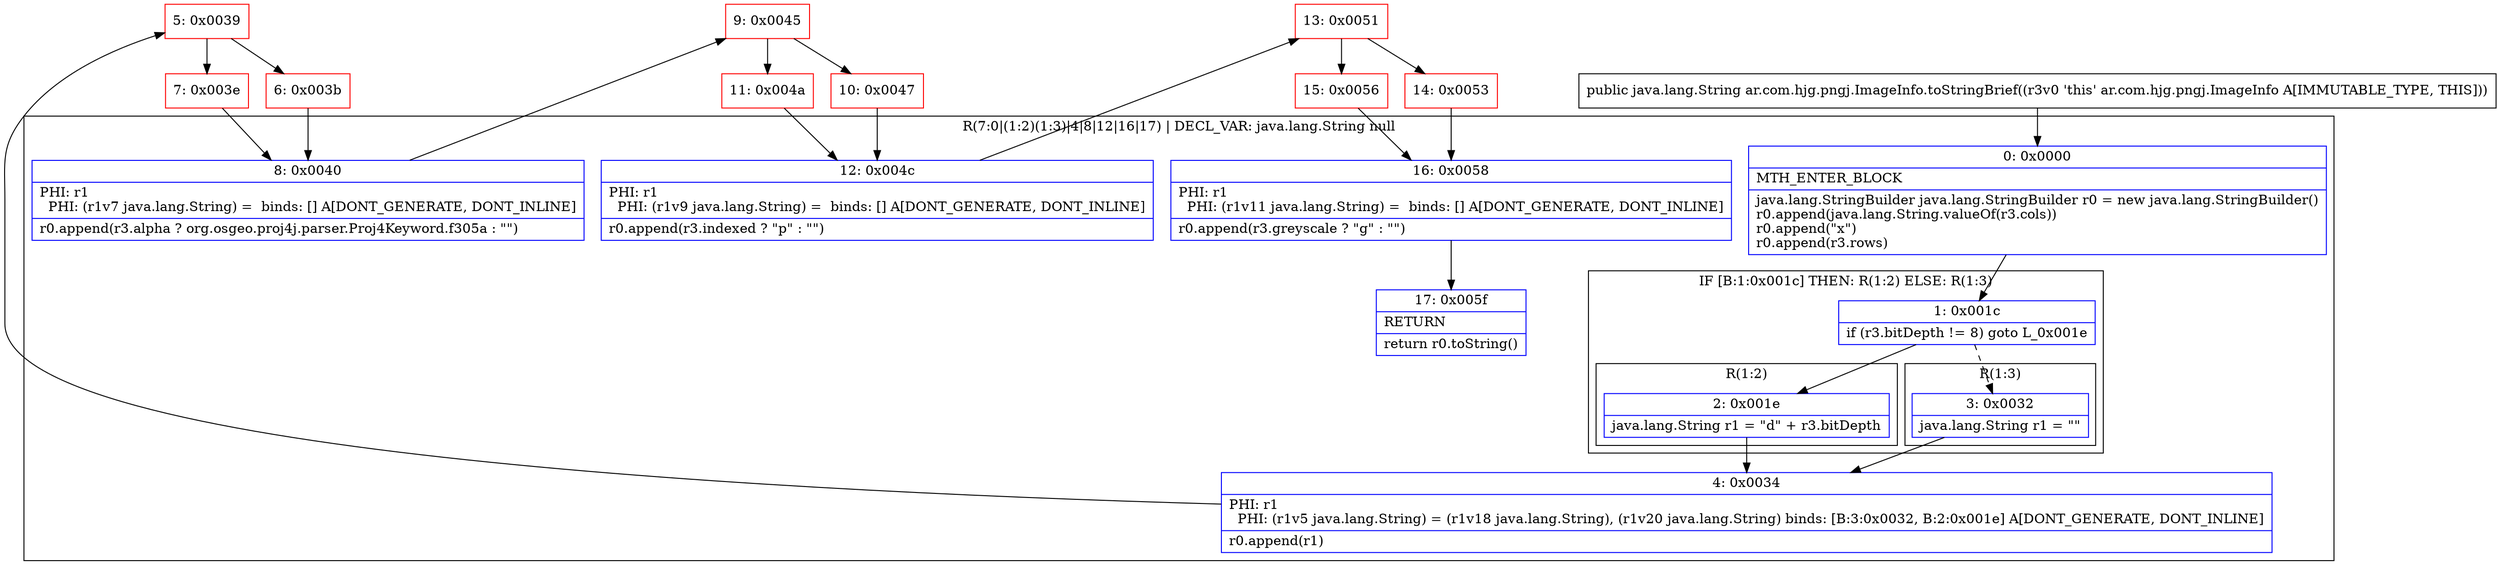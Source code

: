 digraph "CFG forar.com.hjg.pngj.ImageInfo.toStringBrief()Ljava\/lang\/String;" {
subgraph cluster_Region_530402272 {
label = "R(7:0|(1:2)(1:3)|4|8|12|16|17) | DECL_VAR: java.lang.String null\l";
node [shape=record,color=blue];
Node_0 [shape=record,label="{0\:\ 0x0000|MTH_ENTER_BLOCK\l|java.lang.StringBuilder java.lang.StringBuilder r0 = new java.lang.StringBuilder()\lr0.append(java.lang.String.valueOf(r3.cols))\lr0.append(\"x\")\lr0.append(r3.rows)\l}"];
subgraph cluster_IfRegion_911699804 {
label = "IF [B:1:0x001c] THEN: R(1:2) ELSE: R(1:3)";
node [shape=record,color=blue];
Node_1 [shape=record,label="{1\:\ 0x001c|if (r3.bitDepth != 8) goto L_0x001e\l}"];
subgraph cluster_Region_1913848951 {
label = "R(1:2)";
node [shape=record,color=blue];
Node_2 [shape=record,label="{2\:\ 0x001e|java.lang.String r1 = \"d\" + r3.bitDepth\l}"];
}
subgraph cluster_Region_537816349 {
label = "R(1:3)";
node [shape=record,color=blue];
Node_3 [shape=record,label="{3\:\ 0x0032|java.lang.String r1 = \"\"\l}"];
}
}
Node_4 [shape=record,label="{4\:\ 0x0034|PHI: r1 \l  PHI: (r1v5 java.lang.String) = (r1v18 java.lang.String), (r1v20 java.lang.String) binds: [B:3:0x0032, B:2:0x001e] A[DONT_GENERATE, DONT_INLINE]\l|r0.append(r1)\l}"];
Node_8 [shape=record,label="{8\:\ 0x0040|PHI: r1 \l  PHI: (r1v7 java.lang.String) =  binds: [] A[DONT_GENERATE, DONT_INLINE]\l|r0.append(r3.alpha ? org.osgeo.proj4j.parser.Proj4Keyword.f305a : \"\")\l}"];
Node_12 [shape=record,label="{12\:\ 0x004c|PHI: r1 \l  PHI: (r1v9 java.lang.String) =  binds: [] A[DONT_GENERATE, DONT_INLINE]\l|r0.append(r3.indexed ? \"p\" : \"\")\l}"];
Node_16 [shape=record,label="{16\:\ 0x0058|PHI: r1 \l  PHI: (r1v11 java.lang.String) =  binds: [] A[DONT_GENERATE, DONT_INLINE]\l|r0.append(r3.greyscale ? \"g\" : \"\")\l}"];
Node_17 [shape=record,label="{17\:\ 0x005f|RETURN\l|return r0.toString()\l}"];
}
Node_5 [shape=record,color=red,label="{5\:\ 0x0039}"];
Node_6 [shape=record,color=red,label="{6\:\ 0x003b}"];
Node_7 [shape=record,color=red,label="{7\:\ 0x003e}"];
Node_9 [shape=record,color=red,label="{9\:\ 0x0045}"];
Node_10 [shape=record,color=red,label="{10\:\ 0x0047}"];
Node_11 [shape=record,color=red,label="{11\:\ 0x004a}"];
Node_13 [shape=record,color=red,label="{13\:\ 0x0051}"];
Node_14 [shape=record,color=red,label="{14\:\ 0x0053}"];
Node_15 [shape=record,color=red,label="{15\:\ 0x0056}"];
MethodNode[shape=record,label="{public java.lang.String ar.com.hjg.pngj.ImageInfo.toStringBrief((r3v0 'this' ar.com.hjg.pngj.ImageInfo A[IMMUTABLE_TYPE, THIS])) }"];
MethodNode -> Node_0;
Node_0 -> Node_1;
Node_1 -> Node_2;
Node_1 -> Node_3[style=dashed];
Node_2 -> Node_4;
Node_3 -> Node_4;
Node_4 -> Node_5;
Node_8 -> Node_9;
Node_12 -> Node_13;
Node_16 -> Node_17;
Node_5 -> Node_6;
Node_5 -> Node_7;
Node_6 -> Node_8;
Node_7 -> Node_8;
Node_9 -> Node_10;
Node_9 -> Node_11;
Node_10 -> Node_12;
Node_11 -> Node_12;
Node_13 -> Node_14;
Node_13 -> Node_15;
Node_14 -> Node_16;
Node_15 -> Node_16;
}

